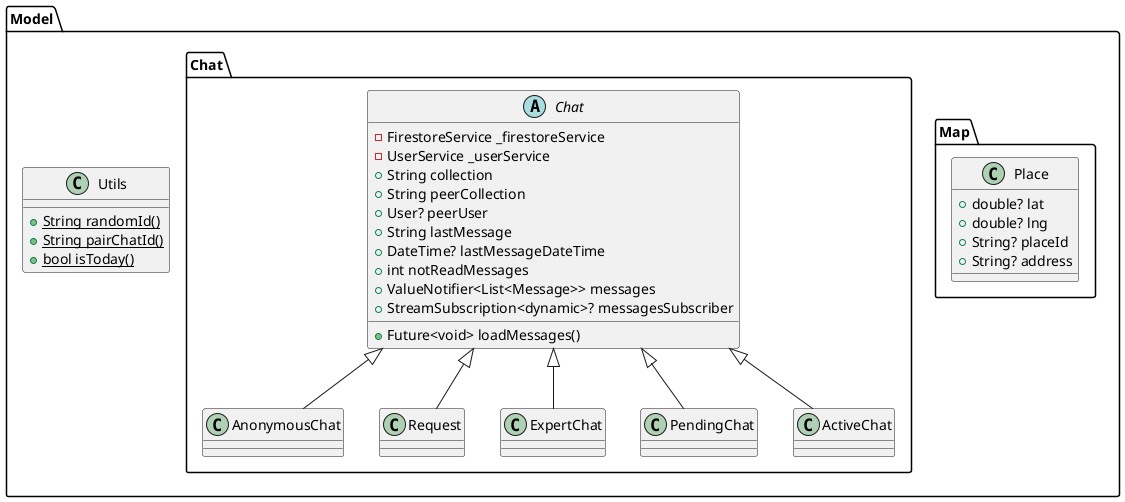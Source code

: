 @startuml ModelUML
set namespaceSeparator ::
package Model {
  class "Utils" {
    {static} +String randomId()
    {static} +String pairChatId()
    {static} +bool isToday()
  }
  package Map {
    class "Place" {
      +double? lat
      +double? lng
      +String? placeId
      +String? address
    }
  }
  package Chat {
    abstract class "Chat" {
      -FirestoreService _firestoreService
      -UserService _userService
      +String collection
      +String peerCollection
      +User? peerUser
      +String lastMessage
      +DateTime? lastMessageDateTime
      +int notReadMessages
      +ValueNotifier<List<Message>> messages
      +StreamSubscription<dynamic>? messagesSubscriber
      +Future<void> loadMessages()
    }

    class "AnonymousChat" {
    }
    "Chat" <|-- "AnonymousChat"

    class "Request" {
    }
    "Chat" <|-- "Request"

    class "ExpertChat" {
    }
    "Chat" <|-- "ExpertChat"


    class "PendingChat" {
    }
    "Chat" <|-- "PendingChat"

    class "ActiveChat" {

    }
    "Chat" <|-- "ActiveChat"
  }

}
@enduml